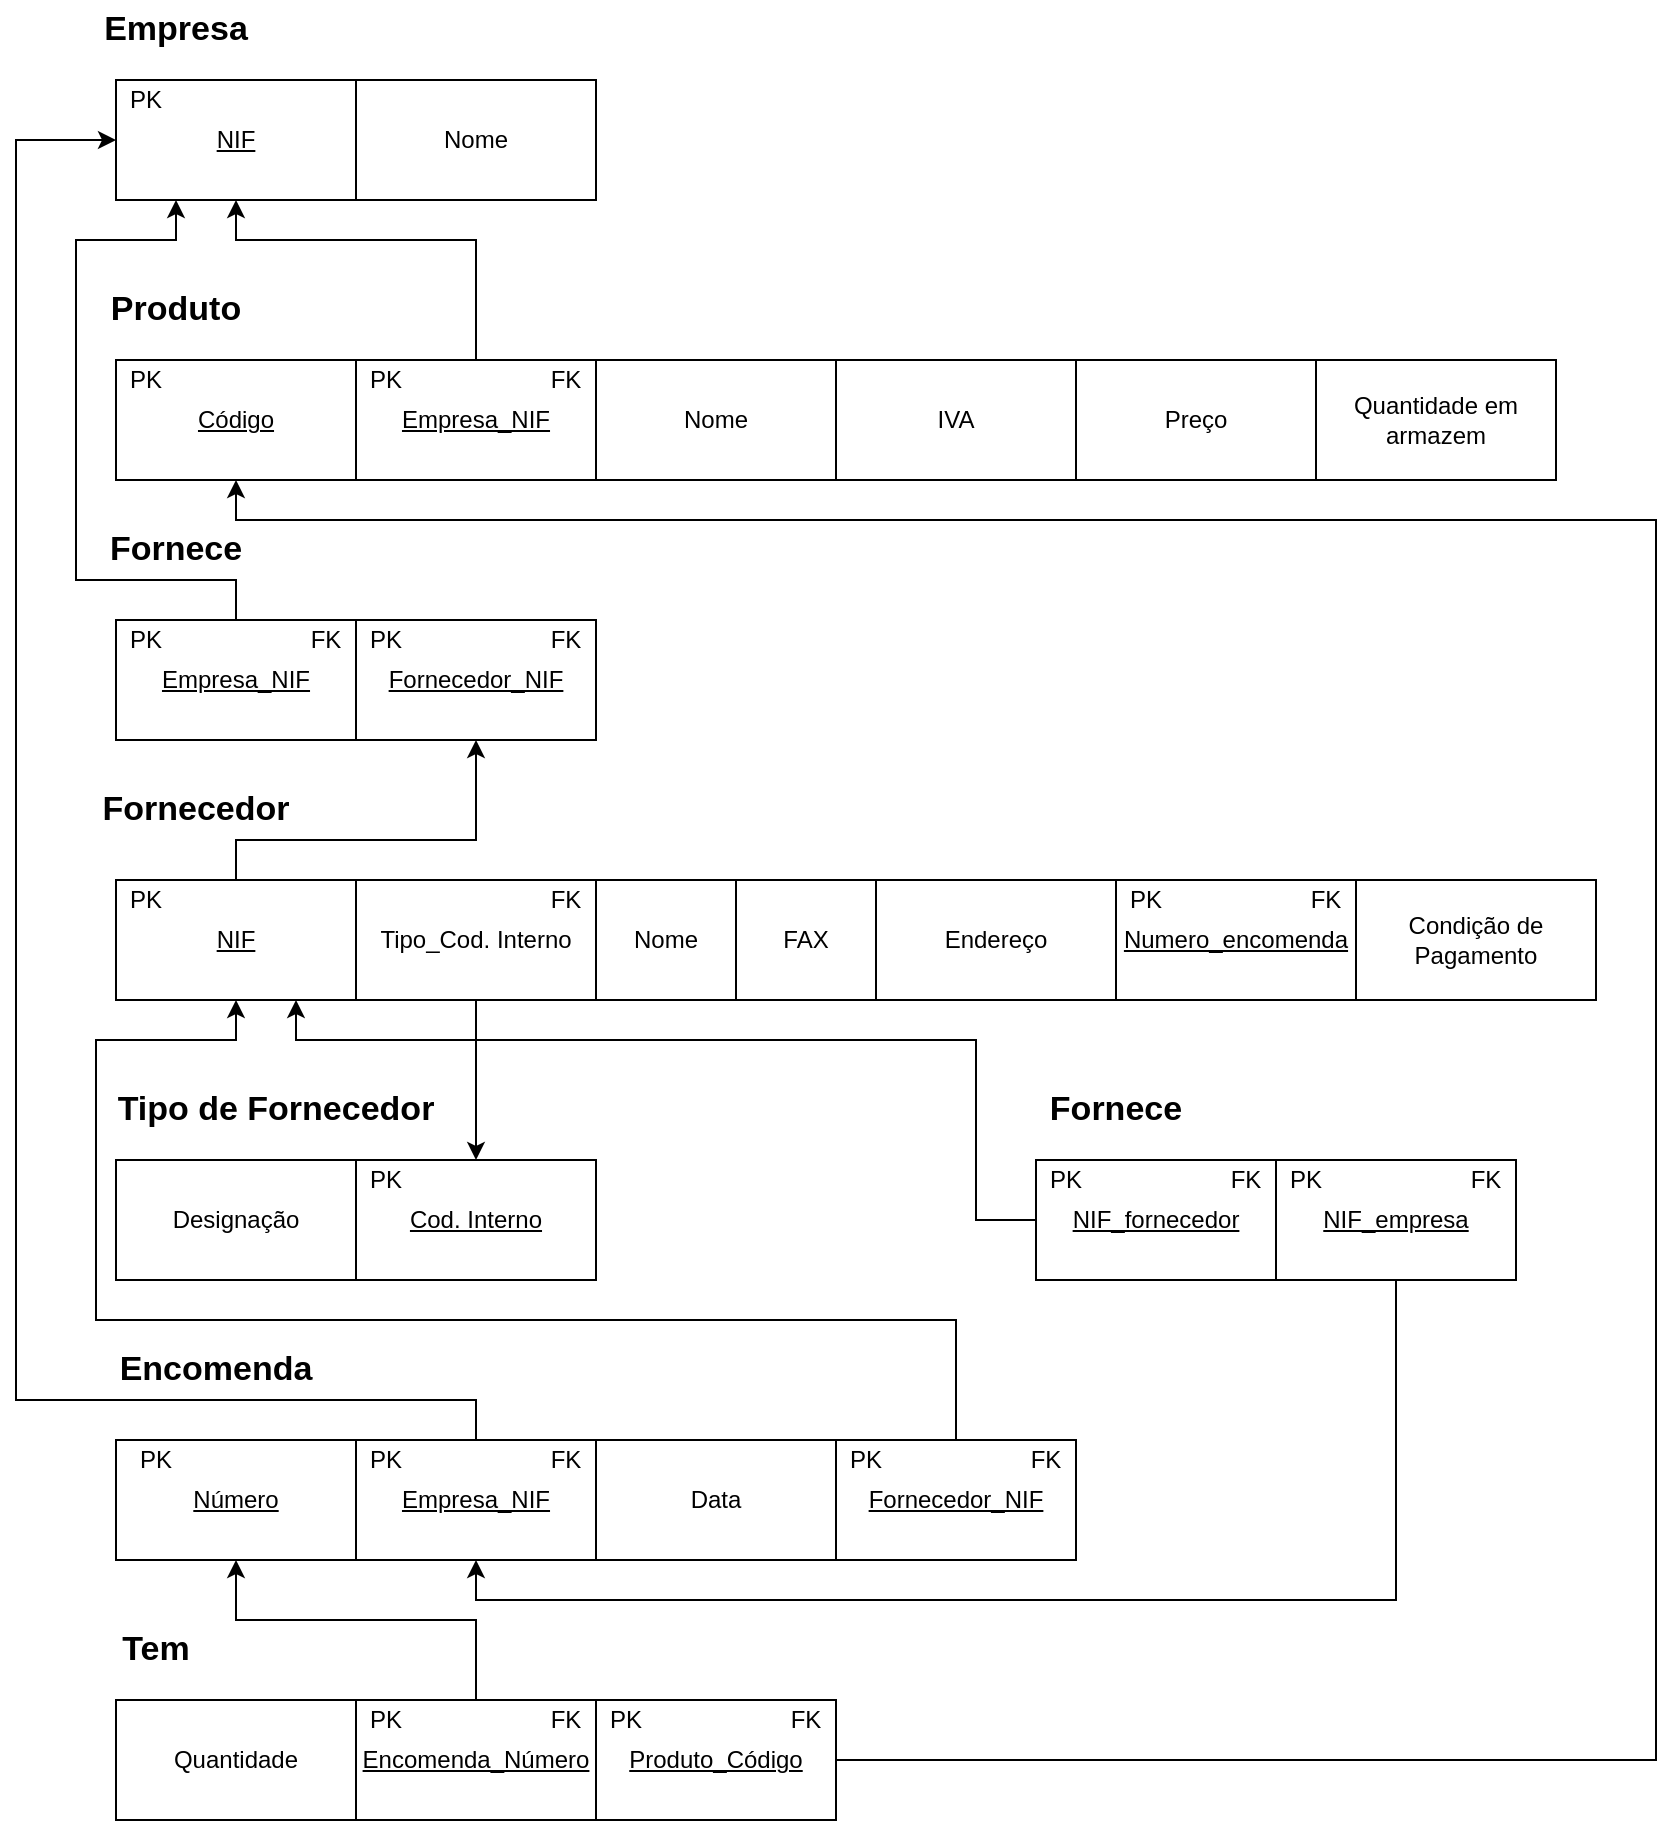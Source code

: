 <mxfile version="17.4.0" type="google"><diagram id="eHL8OaW10dsQG3g6--AR" name="Page-1"><mxGraphModel grid="1" page="1" gridSize="10" guides="1" tooltips="1" connect="1" arrows="1" fold="1" pageScale="1" pageWidth="850" pageHeight="1100" math="0" shadow="0"><root><mxCell id="0"/><mxCell id="1" parent="0"/><mxCell id="gYfxAdjZzy2686fwl5_t-1" value="&lt;u&gt;Código&lt;/u&gt;" style="rounded=0;whiteSpace=wrap;html=1;" vertex="1" parent="1"><mxGeometry x="80" y="200" width="120" height="60" as="geometry"/></mxCell><mxCell id="gYfxAdjZzy2686fwl5_t-2" value="IVA" style="rounded=0;whiteSpace=wrap;html=1;" vertex="1" parent="1"><mxGeometry x="440" y="200" width="120" height="60" as="geometry"/></mxCell><mxCell id="gYfxAdjZzy2686fwl5_t-3" value="Nome" style="rounded=0;whiteSpace=wrap;html=1;" vertex="1" parent="1"><mxGeometry x="320" y="200" width="120" height="60" as="geometry"/></mxCell><mxCell id="gYfxAdjZzy2686fwl5_t-4" value="Produto" style="text;html=1;strokeColor=none;fillColor=none;align=center;verticalAlign=middle;whiteSpace=wrap;rounded=0;fontStyle=1;fontSize=17;" vertex="1" parent="1"><mxGeometry x="80" y="160" width="60" height="30" as="geometry"/></mxCell><mxCell id="gYfxAdjZzy2686fwl5_t-6" value="&lt;u&gt;NIF&lt;/u&gt;" style="rounded=0;whiteSpace=wrap;html=1;" vertex="1" parent="1"><mxGeometry x="80" y="60" width="120" height="60" as="geometry"/></mxCell><mxCell id="gYfxAdjZzy2686fwl5_t-7" value="Nome" style="rounded=0;whiteSpace=wrap;html=1;" vertex="1" parent="1"><mxGeometry x="200" y="60" width="120" height="60" as="geometry"/></mxCell><mxCell id="gYfxAdjZzy2686fwl5_t-9" value="Empresa" style="text;html=1;strokeColor=none;fillColor=none;align=center;verticalAlign=middle;whiteSpace=wrap;rounded=0;fontStyle=1;fontSize=17;" vertex="1" parent="1"><mxGeometry x="80" y="20" width="60" height="30" as="geometry"/></mxCell><mxCell id="gYfxAdjZzy2686fwl5_t-10" value="&lt;u&gt;Empresa_NIF&lt;/u&gt;" style="rounded=0;whiteSpace=wrap;html=1;" vertex="1" parent="1"><mxGeometry x="200" y="200" width="120" height="60" as="geometry"/></mxCell><mxCell id="gYfxAdjZzy2686fwl5_t-12" value="Preço" style="rounded=0;whiteSpace=wrap;html=1;" vertex="1" parent="1"><mxGeometry x="560" y="200" width="120" height="60" as="geometry"/></mxCell><mxCell id="gYfxAdjZzy2686fwl5_t-13" value="Quantidade em armazem" style="rounded=0;whiteSpace=wrap;html=1;" vertex="1" parent="1"><mxGeometry x="680" y="200" width="120" height="60" as="geometry"/></mxCell><mxCell id="gYfxAdjZzy2686fwl5_t-15" value="&lt;u&gt;Número&lt;/u&gt;" style="rounded=0;whiteSpace=wrap;html=1;" vertex="1" parent="1"><mxGeometry x="80" y="740" width="120" height="60" as="geometry"/></mxCell><mxCell id="gYfxAdjZzy2686fwl5_t-16" value="Data" style="rounded=0;whiteSpace=wrap;html=1;" vertex="1" parent="1"><mxGeometry x="320" y="740" width="120" height="60" as="geometry"/></mxCell><mxCell id="gYfxAdjZzy2686fwl5_t-17" value="Encomenda" style="text;html=1;strokeColor=none;fillColor=none;align=center;verticalAlign=middle;whiteSpace=wrap;rounded=0;fontStyle=1;fontSize=17;" vertex="1" parent="1"><mxGeometry x="90" y="690" width="80" height="30" as="geometry"/></mxCell><mxCell id="gYfxAdjZzy2686fwl5_t-20" value="&lt;u&gt;NIF&lt;/u&gt;" style="rounded=0;whiteSpace=wrap;html=1;" vertex="1" parent="1"><mxGeometry x="80" y="460" width="120" height="60" as="geometry"/></mxCell><mxCell id="gYfxAdjZzy2686fwl5_t-21" value="Endereço" style="rounded=0;whiteSpace=wrap;html=1;" vertex="1" parent="1"><mxGeometry x="460" y="460" width="120" height="60" as="geometry"/></mxCell><mxCell id="gYfxAdjZzy2686fwl5_t-22" value="FAX" style="rounded=0;whiteSpace=wrap;html=1;" vertex="1" parent="1"><mxGeometry x="390" y="460" width="70" height="60" as="geometry"/></mxCell><mxCell id="gYfxAdjZzy2686fwl5_t-23" value="Fornecedor" style="text;html=1;strokeColor=none;fillColor=none;align=center;verticalAlign=middle;whiteSpace=wrap;rounded=0;fontStyle=1;fontSize=17;" vertex="1" parent="1"><mxGeometry x="90" y="410" width="60" height="30" as="geometry"/></mxCell><mxCell id="gYfxAdjZzy2686fwl5_t-24" value="Nome" style="rounded=0;whiteSpace=wrap;html=1;" vertex="1" parent="1"><mxGeometry x="320" y="460" width="70" height="60" as="geometry"/></mxCell><mxCell id="gYfxAdjZzy2686fwl5_t-25" value="Condição de Pagamento" style="rounded=0;whiteSpace=wrap;html=1;" vertex="1" parent="1"><mxGeometry x="700" y="460" width="120" height="60" as="geometry"/></mxCell><mxCell id="gYfxAdjZzy2686fwl5_t-33" value="&lt;u&gt;Cod. Interno&lt;/u&gt;" style="rounded=0;whiteSpace=wrap;html=1;" vertex="1" parent="1"><mxGeometry x="200" y="600" width="120" height="60" as="geometry"/></mxCell><mxCell id="gYfxAdjZzy2686fwl5_t-36" value="Tipo de Fornecedor" style="text;html=1;strokeColor=none;fillColor=none;align=center;verticalAlign=middle;whiteSpace=wrap;rounded=0;fontStyle=1;fontSize=17;" vertex="1" parent="1"><mxGeometry x="70" y="560" width="180" height="30" as="geometry"/></mxCell><mxCell id="gYfxAdjZzy2686fwl5_t-37" value="Designação" style="rounded=0;whiteSpace=wrap;html=1;" vertex="1" parent="1"><mxGeometry x="80" y="600" width="120" height="60" as="geometry"/></mxCell><mxCell id="gYfxAdjZzy2686fwl5_t-40" value="&lt;u&gt;Empresa_NIF&lt;/u&gt;" style="rounded=0;whiteSpace=wrap;html=1;" vertex="1" parent="1"><mxGeometry x="80" y="330" width="120" height="60" as="geometry"/></mxCell><mxCell id="gYfxAdjZzy2686fwl5_t-41" value="&lt;u&gt;Fornecedor_NIF&lt;/u&gt;" style="rounded=0;whiteSpace=wrap;html=1;" vertex="1" parent="1"><mxGeometry x="200" y="330" width="120" height="60" as="geometry"/></mxCell><mxCell id="gYfxAdjZzy2686fwl5_t-42" value="Fornece" style="text;html=1;strokeColor=none;fillColor=none;align=center;verticalAlign=middle;whiteSpace=wrap;rounded=0;fontStyle=1;fontSize=17;" vertex="1" parent="1"><mxGeometry x="80" y="280" width="60" height="30" as="geometry"/></mxCell><mxCell id="gYfxAdjZzy2686fwl5_t-53" value="Tipo_Cod. Interno" style="rounded=0;whiteSpace=wrap;html=1;" vertex="1" parent="1"><mxGeometry x="200" y="460" width="120" height="60" as="geometry"/></mxCell><mxCell id="gYfxAdjZzy2686fwl5_t-55" value="&lt;u&gt;Fornecedor_NIF&lt;/u&gt;" style="rounded=0;whiteSpace=wrap;html=1;" vertex="1" parent="1"><mxGeometry x="440" y="740" width="120" height="60" as="geometry"/></mxCell><mxCell id="gYfxAdjZzy2686fwl5_t-56" value="&lt;u&gt;Empresa_NIF&lt;/u&gt;" style="rounded=0;whiteSpace=wrap;html=1;" vertex="1" parent="1"><mxGeometry x="200" y="740" width="120" height="60" as="geometry"/></mxCell><mxCell id="gYfxAdjZzy2686fwl5_t-59" value="Quantidade" style="rounded=0;whiteSpace=wrap;html=1;" vertex="1" parent="1"><mxGeometry x="80" y="870" width="120" height="60" as="geometry"/></mxCell><mxCell id="gYfxAdjZzy2686fwl5_t-61" value="Tem" style="text;html=1;strokeColor=none;fillColor=none;align=center;verticalAlign=middle;whiteSpace=wrap;rounded=0;fontStyle=1;fontSize=17;" vertex="1" parent="1"><mxGeometry x="60" y="830" width="80" height="30" as="geometry"/></mxCell><mxCell id="gYfxAdjZzy2686fwl5_t-62" value="&lt;u&gt;Produto_Código&lt;/u&gt;" style="rounded=0;whiteSpace=wrap;html=1;" vertex="1" parent="1"><mxGeometry x="320" y="870" width="120" height="60" as="geometry"/></mxCell><mxCell id="gYfxAdjZzy2686fwl5_t-63" value="&lt;u&gt;Encomenda_Número&lt;/u&gt;" style="rounded=0;whiteSpace=wrap;html=1;" vertex="1" parent="1"><mxGeometry x="200" y="870" width="120" height="60" as="geometry"/></mxCell><mxCell id="gYfxAdjZzy2686fwl5_t-81" value="&lt;u&gt;Numero_encomenda&lt;/u&gt;" style="rounded=0;whiteSpace=wrap;html=1;" vertex="1" parent="1"><mxGeometry x="580" y="460" width="120" height="60" as="geometry"/></mxCell><mxCell id="R3dNH66b4qSO5ilORrU0-1" value="PK" style="text;html=1;strokeColor=none;fillColor=none;align=center;verticalAlign=middle;whiteSpace=wrap;rounded=0;" vertex="1" parent="1"><mxGeometry x="190" y="600" width="50" height="20" as="geometry"/></mxCell><mxCell id="R3dNH66b4qSO5ilORrU0-4" value="FK" style="text;html=1;strokeColor=none;fillColor=none;align=center;verticalAlign=middle;whiteSpace=wrap;rounded=0;" vertex="1" parent="1"><mxGeometry x="520" y="740" width="50" height="20" as="geometry"/></mxCell><mxCell id="R3dNH66b4qSO5ilORrU0-5" value="PK" style="text;html=1;strokeColor=none;fillColor=none;align=center;verticalAlign=middle;whiteSpace=wrap;rounded=0;" vertex="1" parent="1"><mxGeometry x="430" y="740" width="50" height="20" as="geometry"/></mxCell><mxCell id="R3dNH66b4qSO5ilORrU0-6" value="FK" style="text;html=1;strokeColor=none;fillColor=none;align=center;verticalAlign=middle;whiteSpace=wrap;rounded=0;" vertex="1" parent="1"><mxGeometry x="660" y="460" width="50" height="20" as="geometry"/></mxCell><mxCell id="R3dNH66b4qSO5ilORrU0-7" value="PK" style="text;html=1;strokeColor=none;fillColor=none;align=center;verticalAlign=middle;whiteSpace=wrap;rounded=0;" vertex="1" parent="1"><mxGeometry x="570" y="460" width="50" height="20" as="geometry"/></mxCell><mxCell id="R3dNH66b4qSO5ilORrU0-10" value="PK" style="text;html=1;strokeColor=none;fillColor=none;align=center;verticalAlign=middle;whiteSpace=wrap;rounded=0;" vertex="1" parent="1"><mxGeometry x="70" y="460" width="50" height="20" as="geometry"/></mxCell><mxCell id="R3dNH66b4qSO5ilORrU0-11" value="Fornece" style="text;html=1;strokeColor=none;fillColor=none;align=center;verticalAlign=middle;whiteSpace=wrap;rounded=0;fontStyle=1;fontSize=17;" vertex="1" parent="1"><mxGeometry x="540" y="560" width="80" height="30" as="geometry"/></mxCell><mxCell id="R3dNH66b4qSO5ilORrU0-12" value="&lt;u&gt;NIF_fornecedor&lt;/u&gt;" style="rounded=0;whiteSpace=wrap;html=1;" vertex="1" parent="1"><mxGeometry x="540" y="600" width="120" height="60" as="geometry"/></mxCell><mxCell id="R3dNH66b4qSO5ilORrU0-14" value="&lt;u&gt;NIF_empresa&lt;/u&gt;" style="rounded=0;whiteSpace=wrap;html=1;" vertex="1" parent="1"><mxGeometry x="660" y="600" width="120" height="60" as="geometry"/></mxCell><mxCell id="R3dNH66b4qSO5ilORrU0-15" value="" style="endArrow=classic;html=1;rounded=0;fontSize=17;exitX=0.5;exitY=0;exitDx=0;exitDy=0;entryX=0.5;entryY=1;entryDx=0;entryDy=0;" edge="1" parent="1" source="gYfxAdjZzy2686fwl5_t-10" target="gYfxAdjZzy2686fwl5_t-6"><mxGeometry width="50" height="50" relative="1" as="geometry"><mxPoint x="340" y="300" as="sourcePoint"/><mxPoint x="390" y="250" as="targetPoint"/><Array as="points"><mxPoint x="260" y="140"/><mxPoint x="140" y="140"/></Array></mxGeometry></mxCell><mxCell id="R3dNH66b4qSO5ilORrU0-16" value="PK" style="text;html=1;strokeColor=none;fillColor=none;align=center;verticalAlign=middle;whiteSpace=wrap;rounded=0;" vertex="1" parent="1"><mxGeometry x="70" y="200" width="50" height="20" as="geometry"/></mxCell><mxCell id="R3dNH66b4qSO5ilORrU0-17" value="FK" style="text;html=1;strokeColor=none;fillColor=none;align=center;verticalAlign=middle;whiteSpace=wrap;rounded=0;" vertex="1" parent="1"><mxGeometry x="280" y="200" width="50" height="20" as="geometry"/></mxCell><mxCell id="R3dNH66b4qSO5ilORrU0-18" value="PK" style="text;html=1;strokeColor=none;fillColor=none;align=center;verticalAlign=middle;whiteSpace=wrap;rounded=0;" vertex="1" parent="1"><mxGeometry x="190" y="200" width="50" height="20" as="geometry"/></mxCell><mxCell id="R3dNH66b4qSO5ilORrU0-23" value="" style="endArrow=classic;html=1;rounded=0;fontSize=17;exitX=0.5;exitY=0;exitDx=0;exitDy=0;entryX=0.25;entryY=1;entryDx=0;entryDy=0;" edge="1" parent="1" source="gYfxAdjZzy2686fwl5_t-40" target="gYfxAdjZzy2686fwl5_t-6"><mxGeometry width="50" height="50" relative="1" as="geometry"><mxPoint x="340" y="300" as="sourcePoint"/><mxPoint x="390" y="250" as="targetPoint"/><Array as="points"><mxPoint x="140" y="310"/><mxPoint x="60" y="310"/><mxPoint x="60" y="140"/><mxPoint x="110" y="140"/></Array></mxGeometry></mxCell><mxCell id="R3dNH66b4qSO5ilORrU0-24" value="FK" style="text;html=1;strokeColor=none;fillColor=none;align=center;verticalAlign=middle;whiteSpace=wrap;rounded=0;" vertex="1" parent="1"><mxGeometry x="160" y="330" width="50" height="20" as="geometry"/></mxCell><mxCell id="R3dNH66b4qSO5ilORrU0-25" value="PK" style="text;html=1;strokeColor=none;fillColor=none;align=center;verticalAlign=middle;whiteSpace=wrap;rounded=0;" vertex="1" parent="1"><mxGeometry x="70" y="330" width="50" height="20" as="geometry"/></mxCell><mxCell id="R3dNH66b4qSO5ilORrU0-26" value="FK" style="text;html=1;strokeColor=none;fillColor=none;align=center;verticalAlign=middle;whiteSpace=wrap;rounded=0;" vertex="1" parent="1"><mxGeometry x="280" y="330" width="50" height="20" as="geometry"/></mxCell><mxCell id="R3dNH66b4qSO5ilORrU0-27" value="PK" style="text;html=1;strokeColor=none;fillColor=none;align=center;verticalAlign=middle;whiteSpace=wrap;rounded=0;" vertex="1" parent="1"><mxGeometry x="190" y="330" width="50" height="20" as="geometry"/></mxCell><mxCell id="R3dNH66b4qSO5ilORrU0-28" value="" style="endArrow=classic;html=1;rounded=0;fontSize=17;exitX=0.5;exitY=0;exitDx=0;exitDy=0;entryX=0.5;entryY=1;entryDx=0;entryDy=0;" edge="1" parent="1" source="gYfxAdjZzy2686fwl5_t-20" target="gYfxAdjZzy2686fwl5_t-41"><mxGeometry width="50" height="50" relative="1" as="geometry"><mxPoint x="340" y="410" as="sourcePoint"/><mxPoint x="390" y="360" as="targetPoint"/><Array as="points"><mxPoint x="140" y="440"/><mxPoint x="260" y="440"/><mxPoint x="260" y="410"/></Array></mxGeometry></mxCell><mxCell id="R3dNH66b4qSO5ilORrU0-30" value="FK" style="text;html=1;strokeColor=none;fillColor=none;align=center;verticalAlign=middle;whiteSpace=wrap;rounded=0;" vertex="1" parent="1"><mxGeometry x="280" y="460" width="50" height="20" as="geometry"/></mxCell><mxCell id="R3dNH66b4qSO5ilORrU0-32" value="" style="endArrow=classic;html=1;rounded=0;fontSize=17;exitX=0.5;exitY=1;exitDx=0;exitDy=0;entryX=0.5;entryY=0;entryDx=0;entryDy=0;" edge="1" parent="1" source="gYfxAdjZzy2686fwl5_t-53" target="gYfxAdjZzy2686fwl5_t-33"><mxGeometry width="50" height="50" relative="1" as="geometry"><mxPoint x="340" y="530" as="sourcePoint"/><mxPoint x="390" y="480" as="targetPoint"/></mxGeometry></mxCell><mxCell id="R3dNH66b4qSO5ilORrU0-33" value="FK" style="text;html=1;strokeColor=none;fillColor=none;align=center;verticalAlign=middle;whiteSpace=wrap;rounded=0;" vertex="1" parent="1"><mxGeometry x="280" y="740" width="50" height="20" as="geometry"/></mxCell><mxCell id="R3dNH66b4qSO5ilORrU0-34" value="PK" style="text;html=1;strokeColor=none;fillColor=none;align=center;verticalAlign=middle;whiteSpace=wrap;rounded=0;" vertex="1" parent="1"><mxGeometry x="190" y="740" width="50" height="20" as="geometry"/></mxCell><mxCell id="R3dNH66b4qSO5ilORrU0-35" value="PK" style="text;html=1;strokeColor=none;fillColor=none;align=center;verticalAlign=middle;whiteSpace=wrap;rounded=0;" vertex="1" parent="1"><mxGeometry x="75" y="740" width="50" height="20" as="geometry"/></mxCell><mxCell id="R3dNH66b4qSO5ilORrU0-37" value="" style="endArrow=classic;html=1;rounded=0;fontSize=17;exitX=0.5;exitY=0;exitDx=0;exitDy=0;entryX=0.5;entryY=1;entryDx=0;entryDy=0;" edge="1" parent="1" source="gYfxAdjZzy2686fwl5_t-55" target="gYfxAdjZzy2686fwl5_t-20"><mxGeometry width="50" height="50" relative="1" as="geometry"><mxPoint x="290" y="410" as="sourcePoint"/><mxPoint x="340" y="360" as="targetPoint"/><Array as="points"><mxPoint x="500" y="680"/><mxPoint x="70" y="680"/><mxPoint x="70" y="540"/><mxPoint x="140" y="540"/></Array></mxGeometry></mxCell><mxCell id="R3dNH66b4qSO5ilORrU0-38" value="" style="endArrow=classic;html=1;rounded=0;fontSize=17;exitX=0.5;exitY=0;exitDx=0;exitDy=0;entryX=0;entryY=0.5;entryDx=0;entryDy=0;" edge="1" parent="1" source="gYfxAdjZzy2686fwl5_t-56" target="gYfxAdjZzy2686fwl5_t-6"><mxGeometry width="50" height="50" relative="1" as="geometry"><mxPoint x="290" y="410" as="sourcePoint"/><mxPoint x="340" y="360" as="targetPoint"/><Array as="points"><mxPoint x="260" y="720"/><mxPoint x="30" y="720"/><mxPoint x="30" y="90"/></Array></mxGeometry></mxCell><mxCell id="R3dNH66b4qSO5ilORrU0-39" value="PK" style="text;html=1;strokeColor=none;fillColor=none;align=center;verticalAlign=middle;whiteSpace=wrap;rounded=0;" vertex="1" parent="1"><mxGeometry x="70" y="60" width="50" height="20" as="geometry"/></mxCell><mxCell id="R3dNH66b4qSO5ilORrU0-40" value="" style="endArrow=classic;html=1;rounded=0;fontSize=17;exitX=0.5;exitY=0;exitDx=0;exitDy=0;entryX=0.5;entryY=1;entryDx=0;entryDy=0;" edge="1" parent="1" source="gYfxAdjZzy2686fwl5_t-63" target="gYfxAdjZzy2686fwl5_t-15"><mxGeometry width="50" height="50" relative="1" as="geometry"><mxPoint x="290" y="650" as="sourcePoint"/><mxPoint x="340" y="600" as="targetPoint"/><Array as="points"><mxPoint x="260" y="830"/><mxPoint x="140" y="830"/></Array></mxGeometry></mxCell><mxCell id="R3dNH66b4qSO5ilORrU0-42" value="FK" style="text;html=1;strokeColor=none;fillColor=none;align=center;verticalAlign=middle;whiteSpace=wrap;rounded=0;" vertex="1" parent="1"><mxGeometry x="280" y="870" width="50" height="20" as="geometry"/></mxCell><mxCell id="R3dNH66b4qSO5ilORrU0-43" value="PK" style="text;html=1;strokeColor=none;fillColor=none;align=center;verticalAlign=middle;whiteSpace=wrap;rounded=0;" vertex="1" parent="1"><mxGeometry x="190" y="870" width="50" height="20" as="geometry"/></mxCell><mxCell id="R3dNH66b4qSO5ilORrU0-44" value="FK" style="text;html=1;strokeColor=none;fillColor=none;align=center;verticalAlign=middle;whiteSpace=wrap;rounded=0;" vertex="1" parent="1"><mxGeometry x="400" y="870" width="50" height="20" as="geometry"/></mxCell><mxCell id="R3dNH66b4qSO5ilORrU0-45" value="PK" style="text;html=1;strokeColor=none;fillColor=none;align=center;verticalAlign=middle;whiteSpace=wrap;rounded=0;" vertex="1" parent="1"><mxGeometry x="310" y="870" width="50" height="20" as="geometry"/></mxCell><mxCell id="R3dNH66b4qSO5ilORrU0-46" value="" style="endArrow=classic;html=1;rounded=0;fontSize=17;exitX=1;exitY=0.5;exitDx=0;exitDy=0;entryX=0.5;entryY=1;entryDx=0;entryDy=0;" edge="1" parent="1" source="gYfxAdjZzy2686fwl5_t-62" target="gYfxAdjZzy2686fwl5_t-1"><mxGeometry width="50" height="50" relative="1" as="geometry"><mxPoint x="360" y="650" as="sourcePoint"/><mxPoint x="410" y="600" as="targetPoint"/><Array as="points"><mxPoint x="850" y="900"/><mxPoint x="850" y="280"/><mxPoint x="140" y="280"/></Array></mxGeometry></mxCell><mxCell id="R3dNH66b4qSO5ilORrU0-47" value="" style="endArrow=classic;html=1;rounded=0;fontSize=17;exitX=0.5;exitY=1;exitDx=0;exitDy=0;entryX=0.5;entryY=1;entryDx=0;entryDy=0;" edge="1" parent="1" source="R3dNH66b4qSO5ilORrU0-14" target="gYfxAdjZzy2686fwl5_t-56"><mxGeometry width="50" height="50" relative="1" as="geometry"><mxPoint x="440" y="650" as="sourcePoint"/><mxPoint x="490" y="600" as="targetPoint"/><Array as="points"><mxPoint x="720" y="820"/><mxPoint x="260" y="820"/></Array></mxGeometry></mxCell><mxCell id="R3dNH66b4qSO5ilORrU0-48" value="FK" style="text;html=1;strokeColor=none;fillColor=none;align=center;verticalAlign=middle;whiteSpace=wrap;rounded=0;" vertex="1" parent="1"><mxGeometry x="740" y="600" width="50" height="20" as="geometry"/></mxCell><mxCell id="R3dNH66b4qSO5ilORrU0-49" value="PK" style="text;html=1;strokeColor=none;fillColor=none;align=center;verticalAlign=middle;whiteSpace=wrap;rounded=0;" vertex="1" parent="1"><mxGeometry x="650" y="600" width="50" height="20" as="geometry"/></mxCell><mxCell id="R3dNH66b4qSO5ilORrU0-50" value="FK" style="text;html=1;strokeColor=none;fillColor=none;align=center;verticalAlign=middle;whiteSpace=wrap;rounded=0;" vertex="1" parent="1"><mxGeometry x="620" y="600" width="50" height="20" as="geometry"/></mxCell><mxCell id="R3dNH66b4qSO5ilORrU0-51" value="PK" style="text;html=1;strokeColor=none;fillColor=none;align=center;verticalAlign=middle;whiteSpace=wrap;rounded=0;" vertex="1" parent="1"><mxGeometry x="530" y="600" width="50" height="20" as="geometry"/></mxCell><mxCell id="R3dNH66b4qSO5ilORrU0-52" value="" style="endArrow=classic;html=1;rounded=0;fontSize=17;exitX=0;exitY=0.5;exitDx=0;exitDy=0;entryX=0.75;entryY=1;entryDx=0;entryDy=0;" edge="1" parent="1" source="R3dNH66b4qSO5ilORrU0-12" target="gYfxAdjZzy2686fwl5_t-20"><mxGeometry width="50" height="50" relative="1" as="geometry"><mxPoint x="310" y="650" as="sourcePoint"/><mxPoint x="360" y="600" as="targetPoint"/><Array as="points"><mxPoint x="510" y="630"/><mxPoint x="510" y="540"/><mxPoint x="170" y="540"/></Array></mxGeometry></mxCell></root></mxGraphModel></diagram></mxfile>